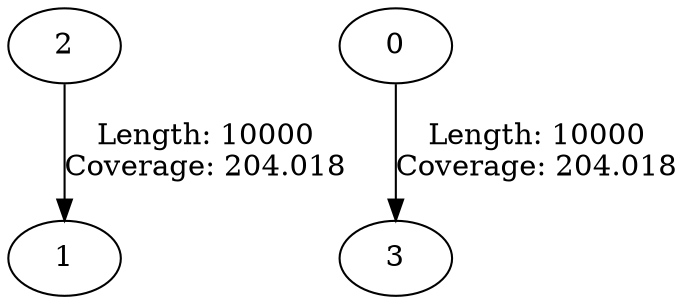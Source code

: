 digraph "" {
	2 -> 1	 [label="Length: 10000
Coverage: 204.018"];
	0 -> 3	 [label="Length: 10000
Coverage: 204.018"];
}
